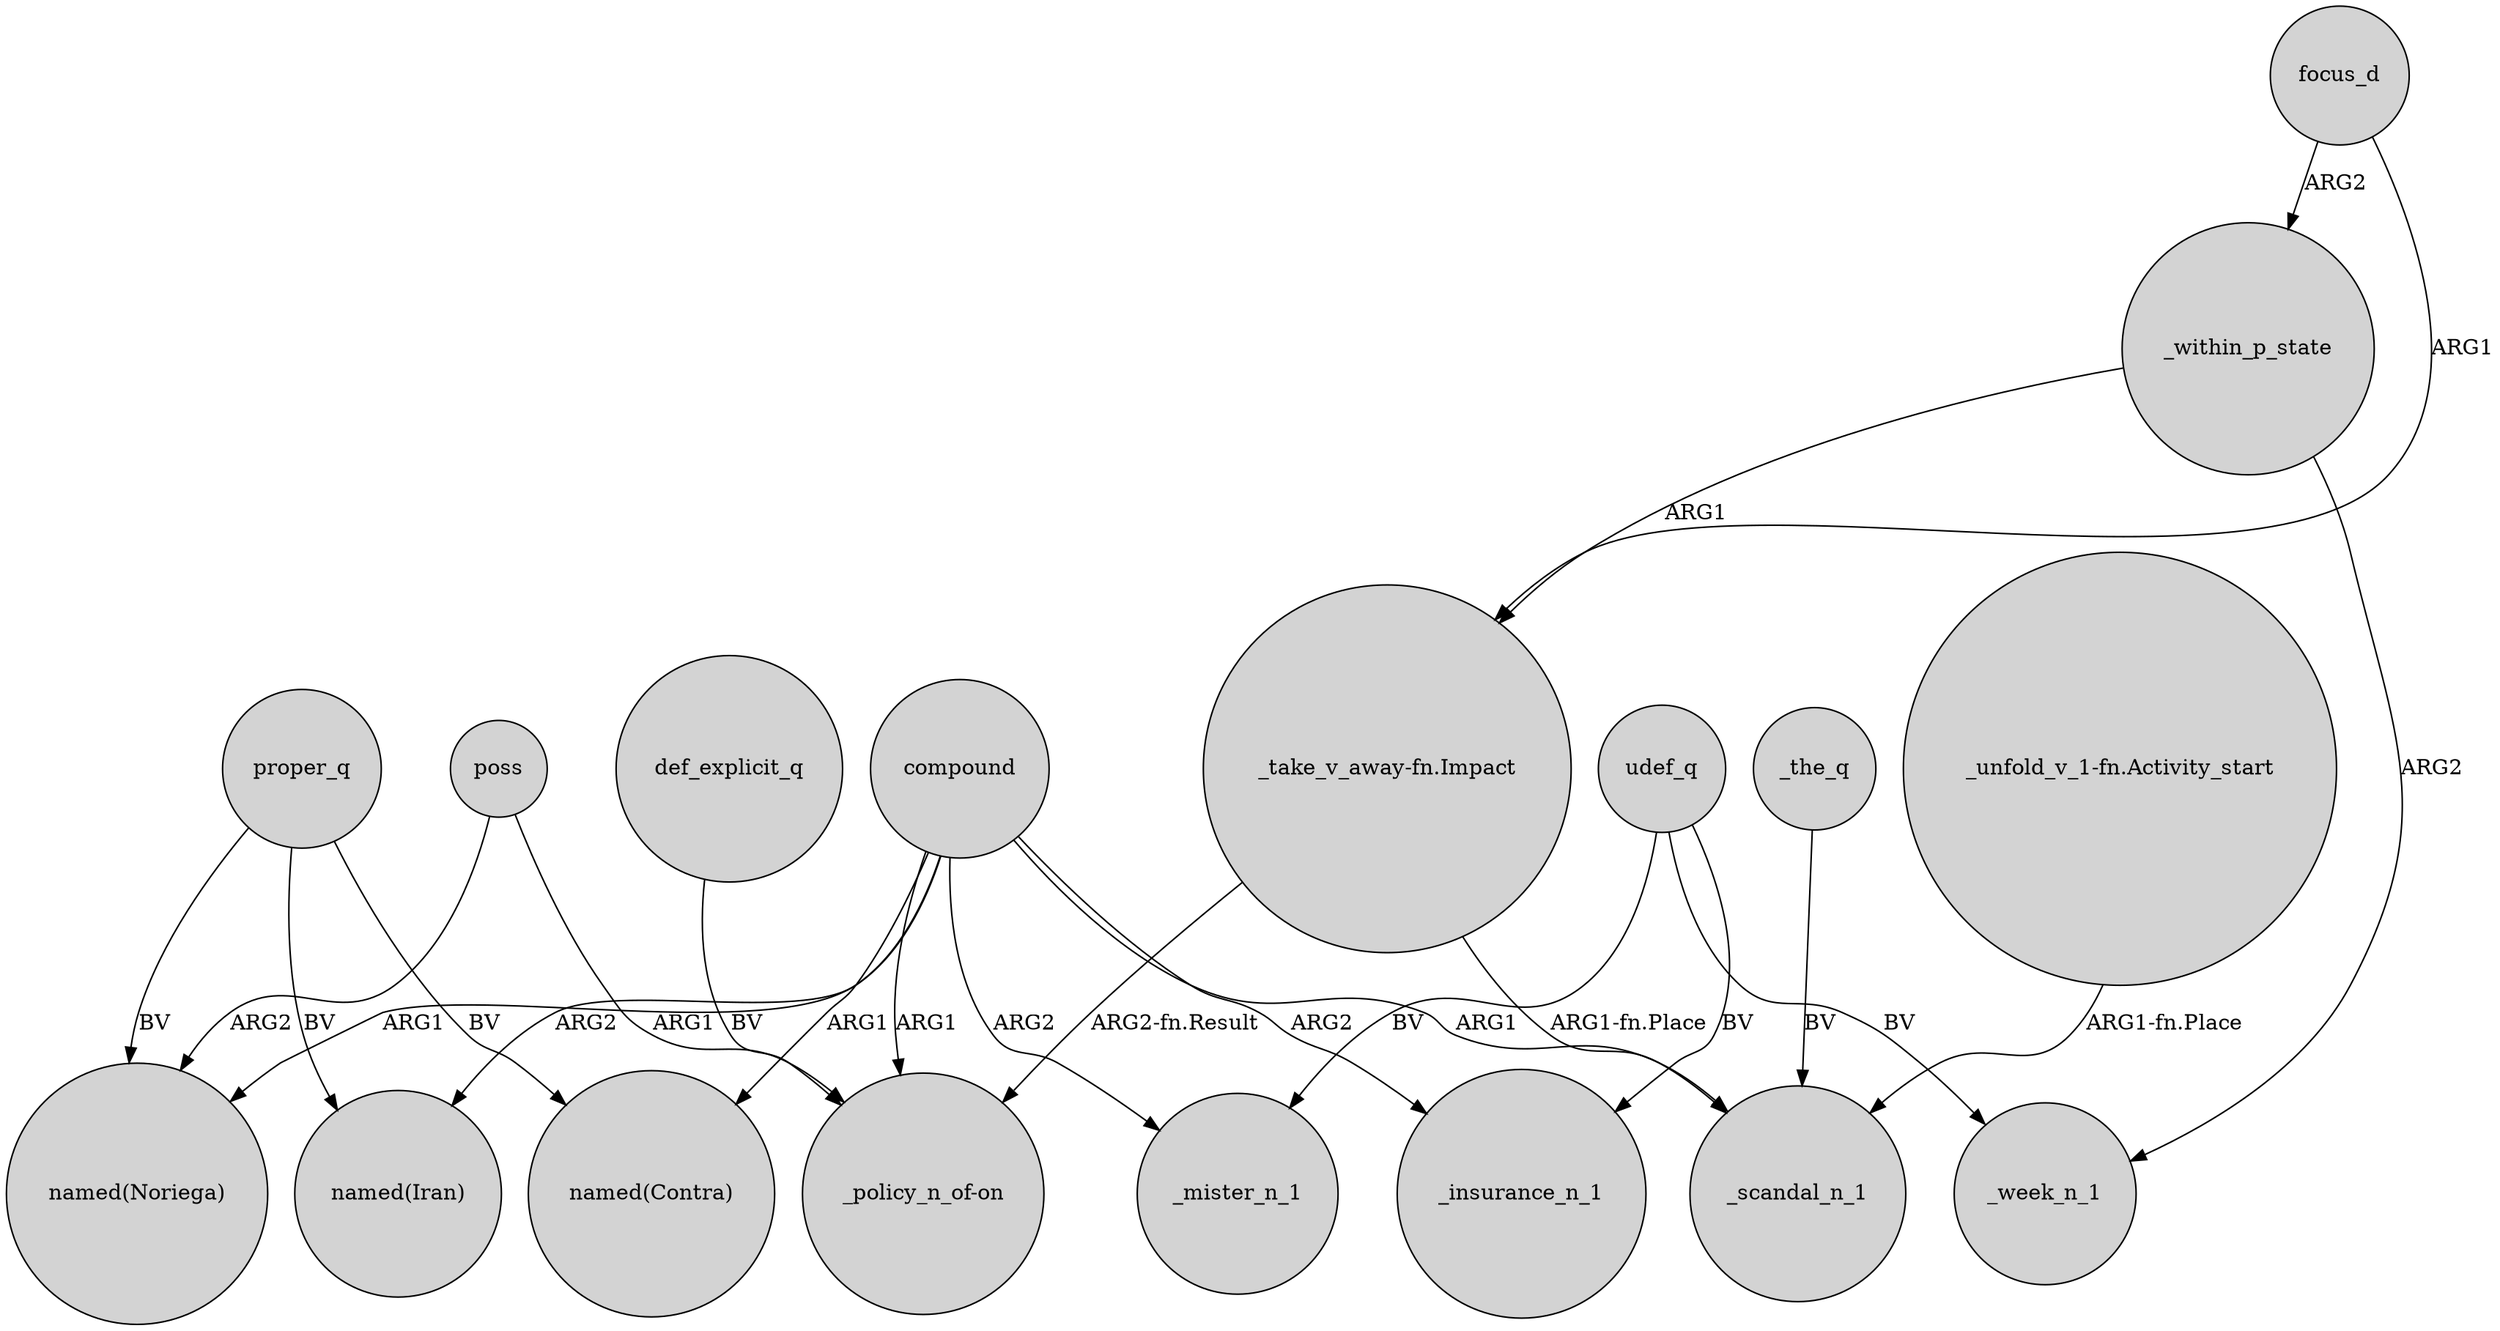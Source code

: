 digraph {
	node [shape=circle style=filled]
	compound -> "named(Noriega)" [label=ARG1]
	proper_q -> "named(Iran)" [label=BV]
	udef_q -> _insurance_n_1 [label=BV]
	compound -> _mister_n_1 [label=ARG2]
	_within_p_state -> "_take_v_away-fn.Impact" [label=ARG1]
	"_take_v_away-fn.Impact" -> "_policy_n_of-on" [label="ARG2-fn.Result"]
	compound -> "named(Iran)" [label=ARG2]
	udef_q -> _mister_n_1 [label=BV]
	udef_q -> _week_n_1 [label=BV]
	compound -> "_policy_n_of-on" [label=ARG1]
	focus_d -> "_take_v_away-fn.Impact" [label=ARG1]
	poss -> "named(Noriega)" [label=ARG2]
	_the_q -> _scandal_n_1 [label=BV]
	"_unfold_v_1-fn.Activity_start" -> _scandal_n_1 [label="ARG1-fn.Place"]
	compound -> "named(Contra)" [label=ARG1]
	compound -> _insurance_n_1 [label=ARG2]
	compound -> _scandal_n_1 [label=ARG1]
	def_explicit_q -> "_policy_n_of-on" [label=BV]
	proper_q -> "named(Contra)" [label=BV]
	"_take_v_away-fn.Impact" -> _scandal_n_1 [label="ARG1-fn.Place"]
	focus_d -> _within_p_state [label=ARG2]
	proper_q -> "named(Noriega)" [label=BV]
	poss -> "_policy_n_of-on" [label=ARG1]
	_within_p_state -> _week_n_1 [label=ARG2]
}
